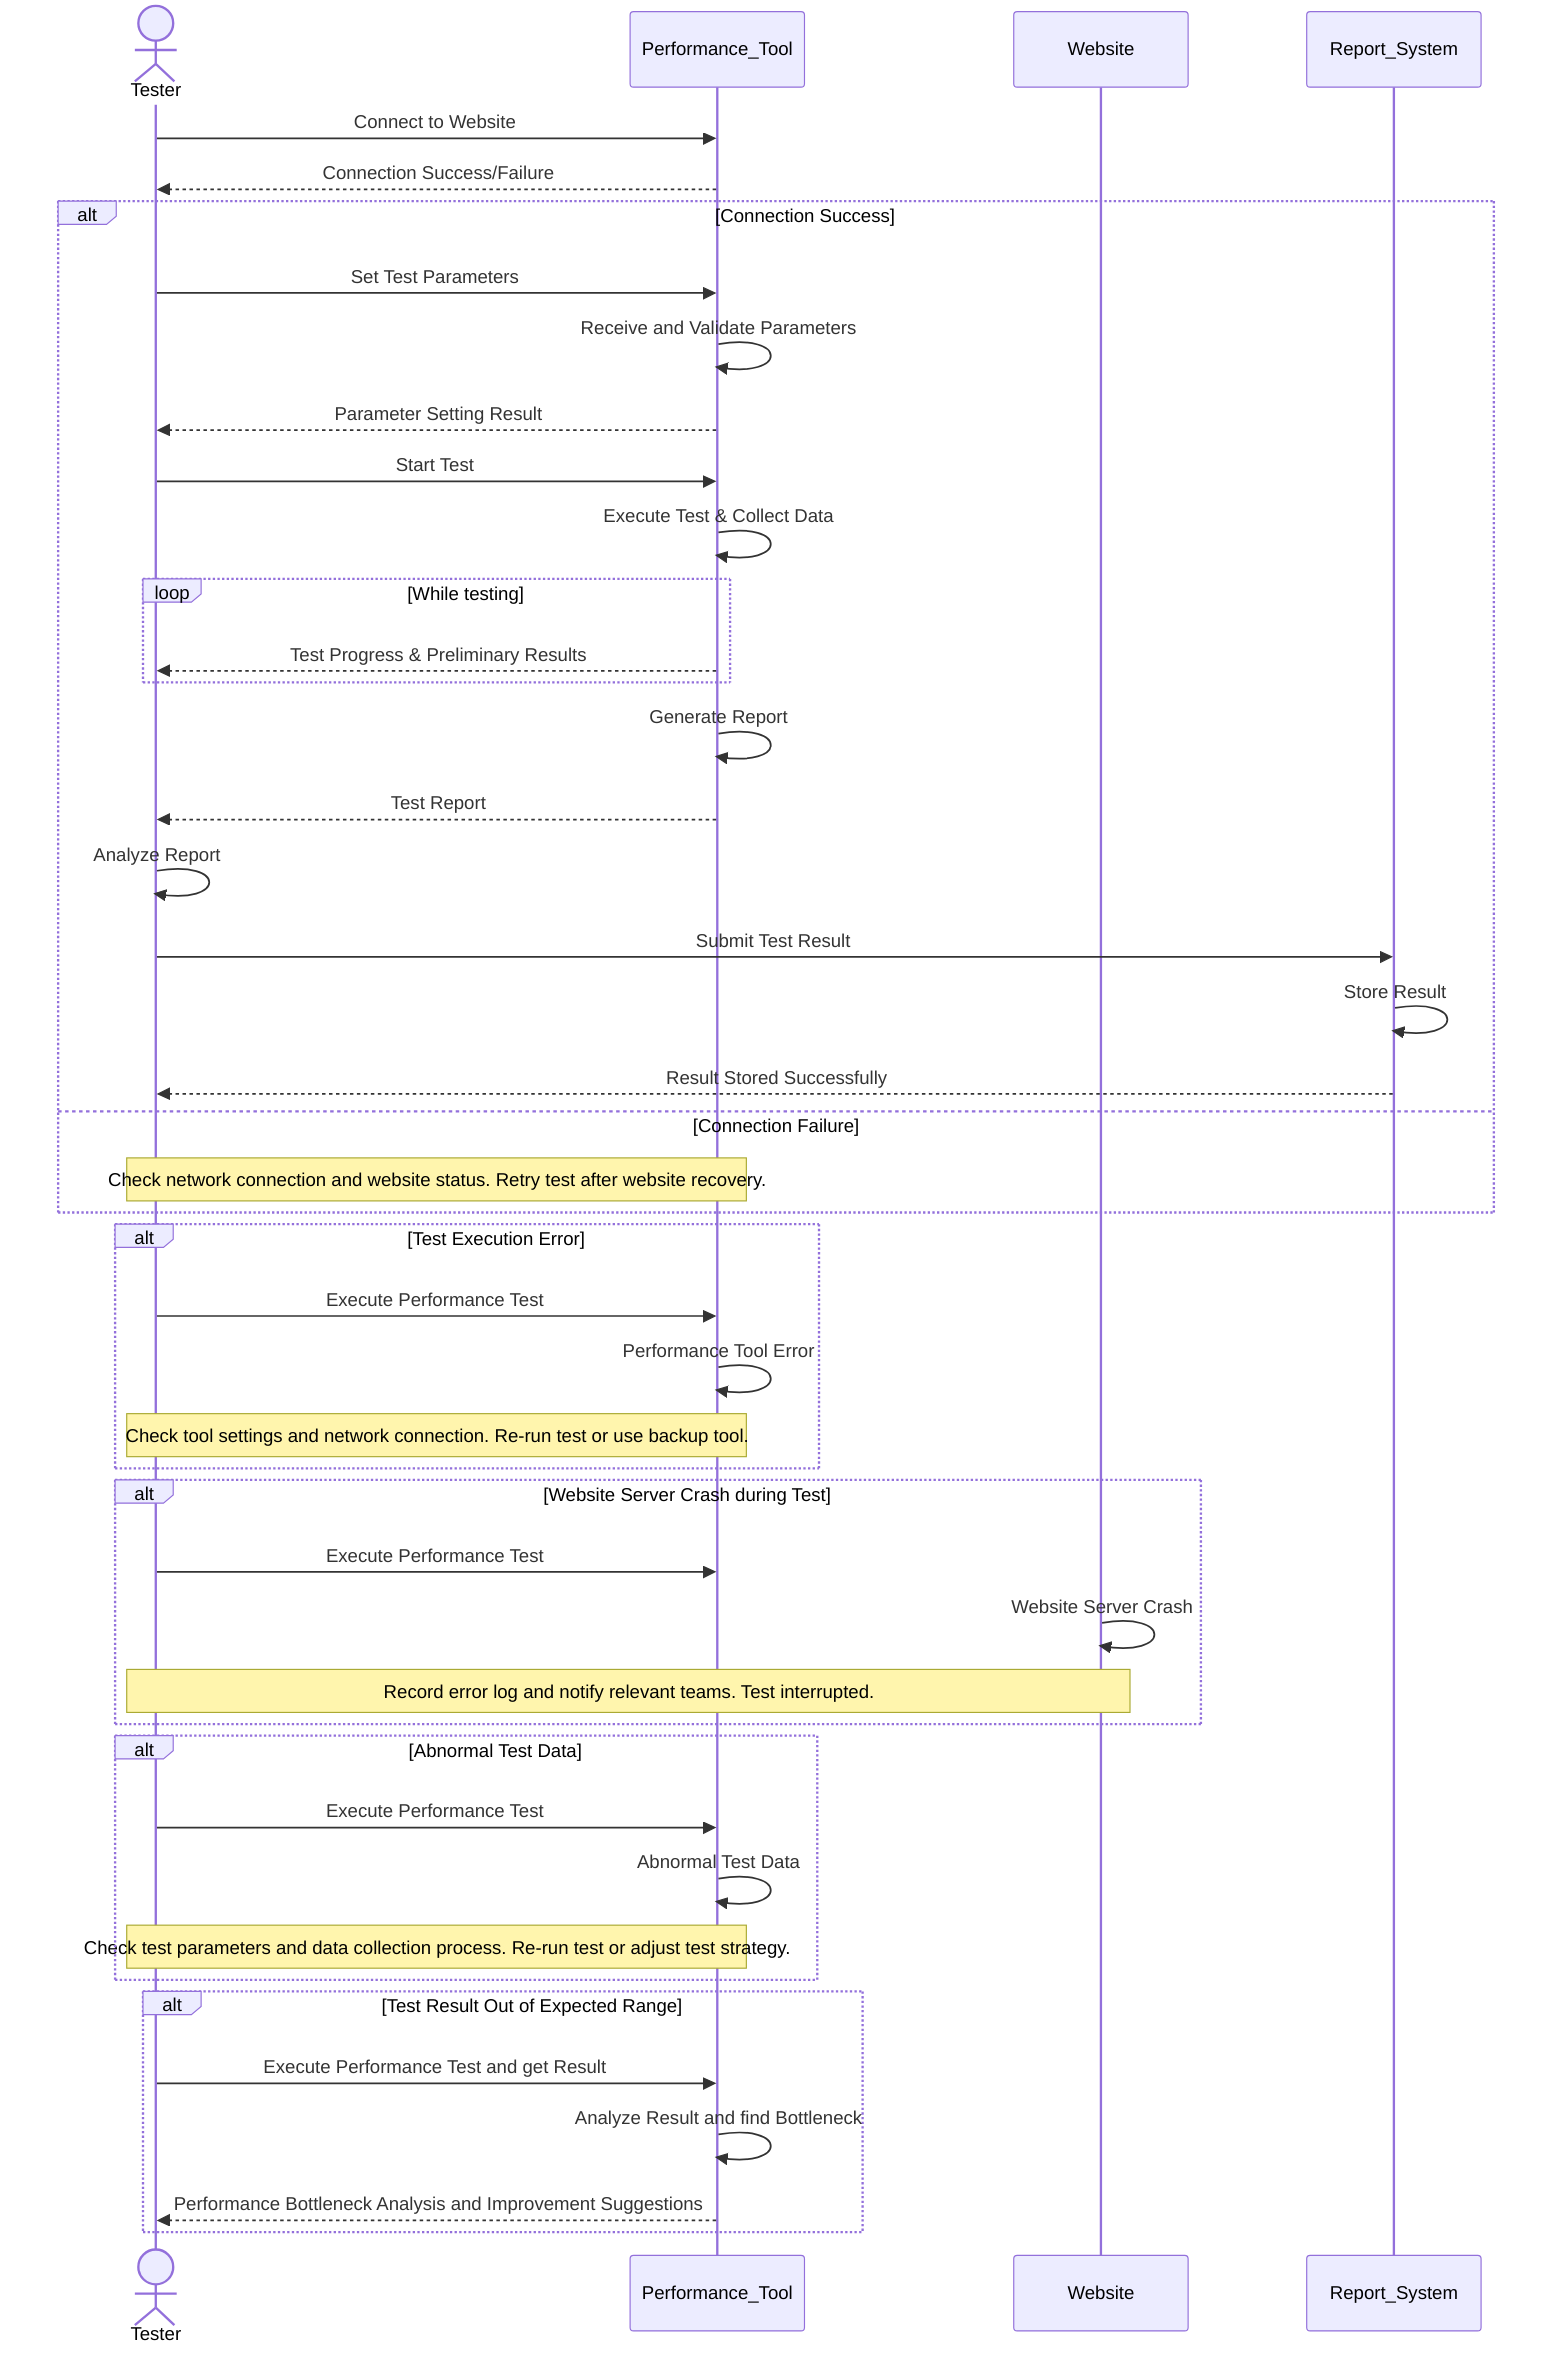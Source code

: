 sequenceDiagram
    actor Tester
    participant Performance_Tool
    participant Website
    participant Report_System

    Tester->>Performance_Tool: Connect to Website
    Performance_Tool-->>Tester: Connection Success/Failure
    alt Connection Success
        Tester->>Performance_Tool: Set Test Parameters
        Performance_Tool->>Performance_Tool: Receive and Validate Parameters
        Performance_Tool-->>Tester: Parameter Setting Result
        Tester->>Performance_Tool: Start Test
        Performance_Tool->>Performance_Tool: Execute Test & Collect Data
        loop While testing
            Performance_Tool-->>Tester: Test Progress & Preliminary Results
        end
        Performance_Tool->>Performance_Tool: Generate Report
        Performance_Tool-->>Tester: Test Report
        Tester->>Tester: Analyze Report
        Tester->>Report_System: Submit Test Result
        Report_System->>Report_System: Store Result
        Report_System-->>Tester: Result Stored Successfully
    else Connection Failure
        note over Performance_Tool,Tester: Check network connection and website status. Retry test after website recovery.
    end

    alt Test Execution Error
        Tester->>Performance_Tool: Execute Performance Test
        Performance_Tool->>Performance_Tool: Performance Tool Error
        note over Performance_Tool,Tester: Check tool settings and network connection. Re-run test or use backup tool.
    end

    alt Website Server Crash during Test
        Tester->>Performance_Tool: Execute Performance Test
        Website->>Website: Website Server Crash
        note over Website,Tester: Record error log and notify relevant teams. Test interrupted.
    end

    alt Abnormal Test Data
        Tester->>Performance_Tool: Execute Performance Test
        Performance_Tool->>Performance_Tool: Abnormal Test Data
        note over Performance_Tool,Tester: Check test parameters and data collection process. Re-run test or adjust test strategy.
    end

    alt Test Result Out of Expected Range
        Tester->>Performance_Tool: Execute Performance Test and get Result
        Performance_Tool->>Performance_Tool: Analyze Result and find Bottleneck
        Performance_Tool-->>Tester: Performance Bottleneck Analysis and Improvement Suggestions
    end